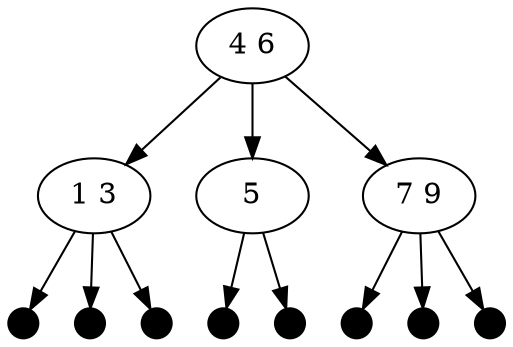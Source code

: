 digraph tree {
  0[label="4 6"]
  0 -> 1
  0 -> 5
  0 -> 8
  1[label="1 3"]
  1 -> 2
  1 -> 3
  1 -> 4
  2[shape="point",width=0.2]
  3[shape="point",width=0.2]
  4[shape="point",width=0.2]
  5[label="5"]
  5 -> 6
  5 -> 7
  6[shape="point",width=0.2]
  7[shape="point",width=0.2]
  8[label="7 9"]
  8 -> 9
  8 -> 10
  8 -> 11
  9[shape="point",width=0.2]
  10[shape="point",width=0.2]
  11[shape="point",width=0.2]
}
